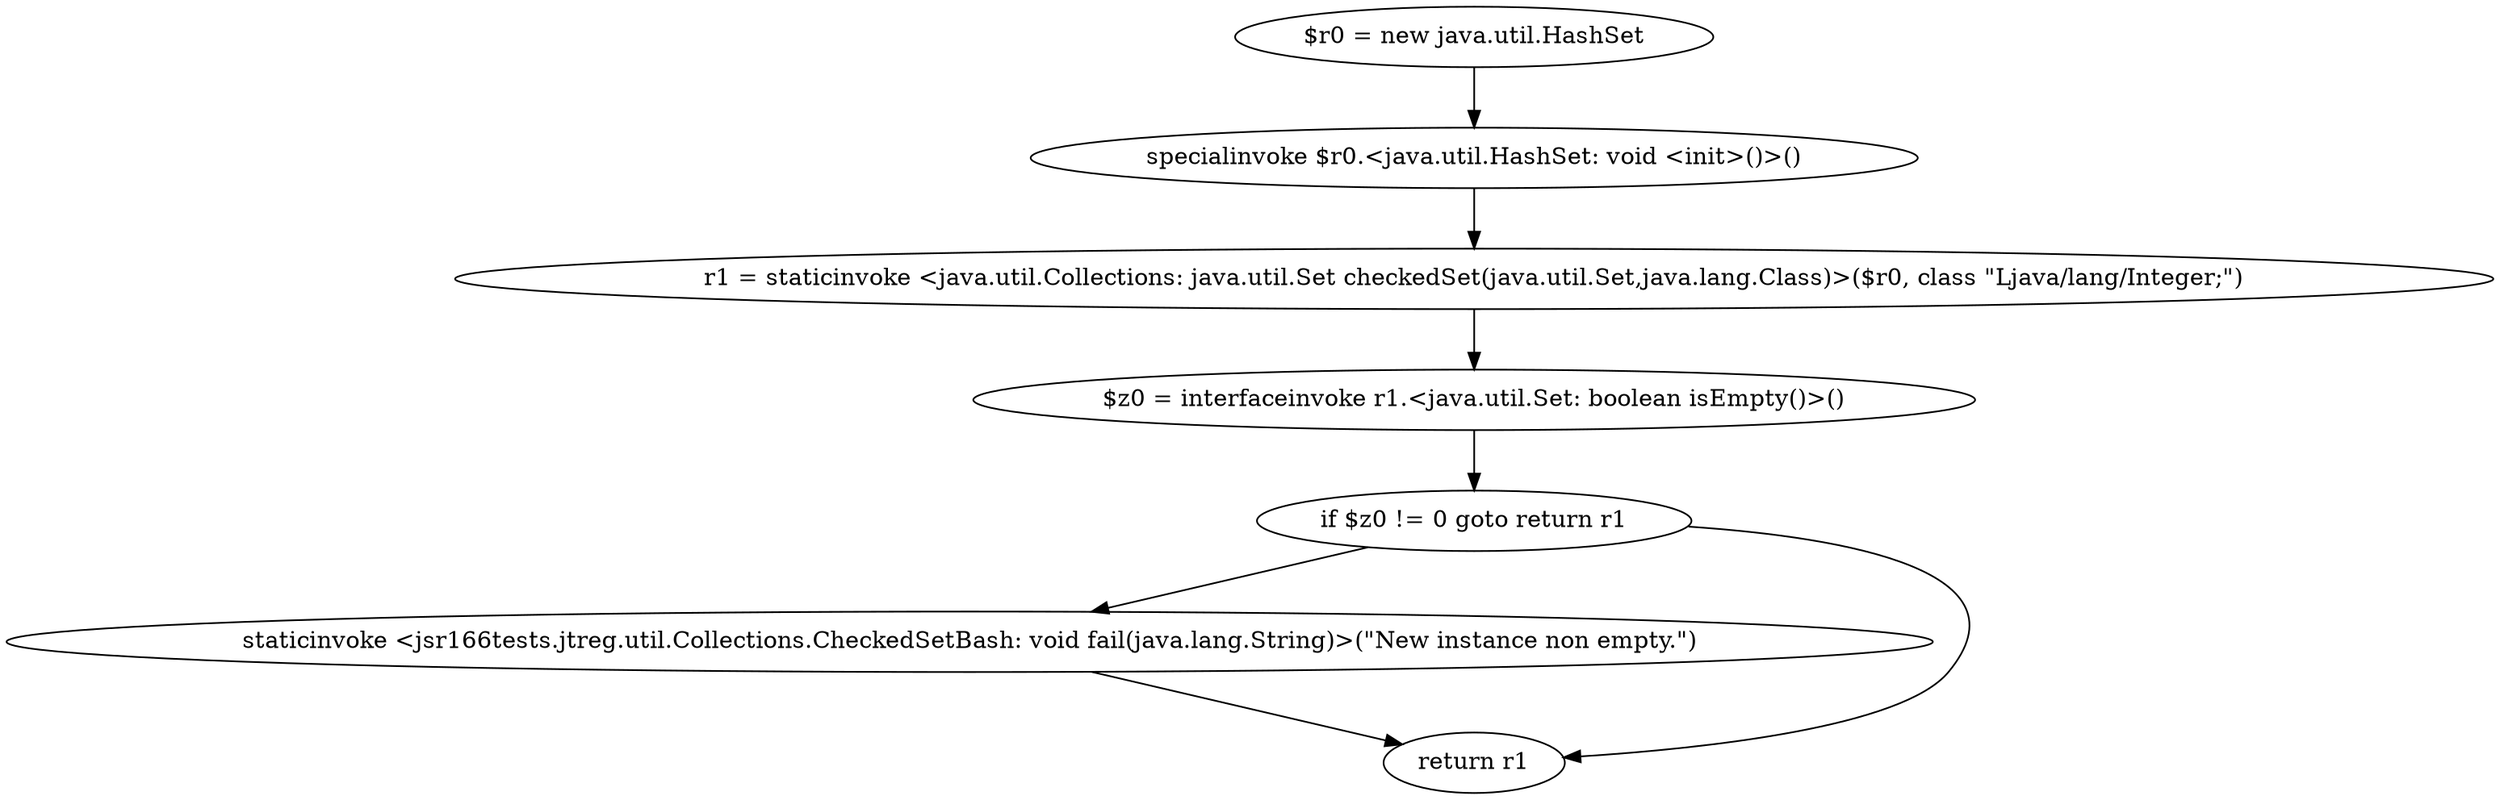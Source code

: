 digraph "unitGraph" {
    "$r0 = new java.util.HashSet"
    "specialinvoke $r0.<java.util.HashSet: void <init>()>()"
    "r1 = staticinvoke <java.util.Collections: java.util.Set checkedSet(java.util.Set,java.lang.Class)>($r0, class \"Ljava/lang/Integer;\")"
    "$z0 = interfaceinvoke r1.<java.util.Set: boolean isEmpty()>()"
    "if $z0 != 0 goto return r1"
    "staticinvoke <jsr166tests.jtreg.util.Collections.CheckedSetBash: void fail(java.lang.String)>(\"New instance non empty.\")"
    "return r1"
    "$r0 = new java.util.HashSet"->"specialinvoke $r0.<java.util.HashSet: void <init>()>()";
    "specialinvoke $r0.<java.util.HashSet: void <init>()>()"->"r1 = staticinvoke <java.util.Collections: java.util.Set checkedSet(java.util.Set,java.lang.Class)>($r0, class \"Ljava/lang/Integer;\")";
    "r1 = staticinvoke <java.util.Collections: java.util.Set checkedSet(java.util.Set,java.lang.Class)>($r0, class \"Ljava/lang/Integer;\")"->"$z0 = interfaceinvoke r1.<java.util.Set: boolean isEmpty()>()";
    "$z0 = interfaceinvoke r1.<java.util.Set: boolean isEmpty()>()"->"if $z0 != 0 goto return r1";
    "if $z0 != 0 goto return r1"->"staticinvoke <jsr166tests.jtreg.util.Collections.CheckedSetBash: void fail(java.lang.String)>(\"New instance non empty.\")";
    "if $z0 != 0 goto return r1"->"return r1";
    "staticinvoke <jsr166tests.jtreg.util.Collections.CheckedSetBash: void fail(java.lang.String)>(\"New instance non empty.\")"->"return r1";
}
